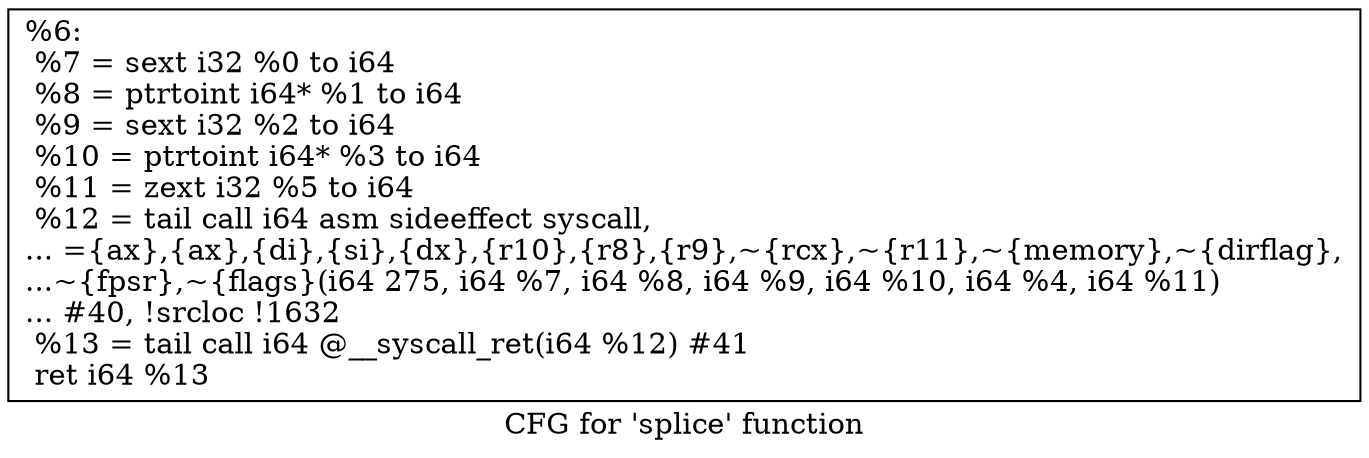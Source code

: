 digraph "CFG for 'splice' function" {
	label="CFG for 'splice' function";

	Node0x1fbe500 [shape=record,label="{%6:\l  %7 = sext i32 %0 to i64\l  %8 = ptrtoint i64* %1 to i64\l  %9 = sext i32 %2 to i64\l  %10 = ptrtoint i64* %3 to i64\l  %11 = zext i32 %5 to i64\l  %12 = tail call i64 asm sideeffect syscall,\l... =\{ax\},\{ax\},\{di\},\{si\},\{dx\},\{r10\},\{r8\},\{r9\},~\{rcx\},~\{r11\},~\{memory\},~\{dirflag\},\l...~\{fpsr\},~\{flags\}(i64 275, i64 %7, i64 %8, i64 %9, i64 %10, i64 %4, i64 %11)\l... #40, !srcloc !1632\l  %13 = tail call i64 @__syscall_ret(i64 %12) #41\l  ret i64 %13\l}"];
}
